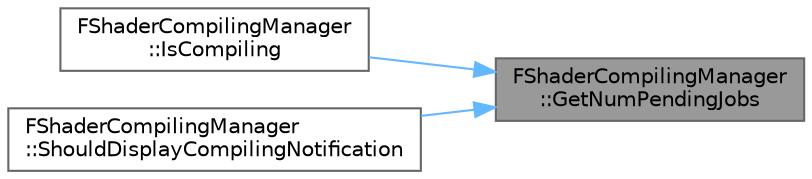 digraph "FShaderCompilingManager::GetNumPendingJobs"
{
 // INTERACTIVE_SVG=YES
 // LATEX_PDF_SIZE
  bgcolor="transparent";
  edge [fontname=Helvetica,fontsize=10,labelfontname=Helvetica,labelfontsize=10];
  node [fontname=Helvetica,fontsize=10,shape=box,height=0.2,width=0.4];
  rankdir="RL";
  Node1 [id="Node000001",label="FShaderCompilingManager\l::GetNumPendingJobs",height=0.2,width=0.4,color="gray40", fillcolor="grey60", style="filled", fontcolor="black",tooltip=" "];
  Node1 -> Node2 [id="edge1_Node000001_Node000002",dir="back",color="steelblue1",style="solid",tooltip=" "];
  Node2 [id="Node000002",label="FShaderCompilingManager\l::IsCompiling",height=0.2,width=0.4,color="grey40", fillcolor="white", style="filled",URL="$d7/d06/classFShaderCompilingManager.html#a33fb795f03a60d5ebdd316c7198ab376",tooltip="Returns whether async compiling is happening."];
  Node1 -> Node3 [id="edge2_Node000001_Node000003",dir="back",color="steelblue1",style="solid",tooltip=" "];
  Node3 [id="Node000003",label="FShaderCompilingManager\l::ShouldDisplayCompilingNotification",height=0.2,width=0.4,color="grey40", fillcolor="white", style="filled",URL="$d7/d06/classFShaderCompilingManager.html#a213184431f93fec0718ffa333f80d733",tooltip="Returns whether to display a notification that shader compiling is happening in the background."];
}
